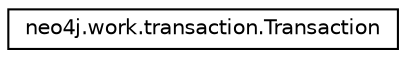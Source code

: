 digraph "Graphical Class Hierarchy"
{
 // LATEX_PDF_SIZE
  edge [fontname="Helvetica",fontsize="10",labelfontname="Helvetica",labelfontsize="10"];
  node [fontname="Helvetica",fontsize="10",shape=record];
  rankdir="LR";
  Node0 [label="neo4j.work.transaction.Transaction",height=0.2,width=0.4,color="black", fillcolor="white", style="filled",URL="$classneo4j_1_1work_1_1transaction_1_1_transaction.html",tooltip=" "];
}
